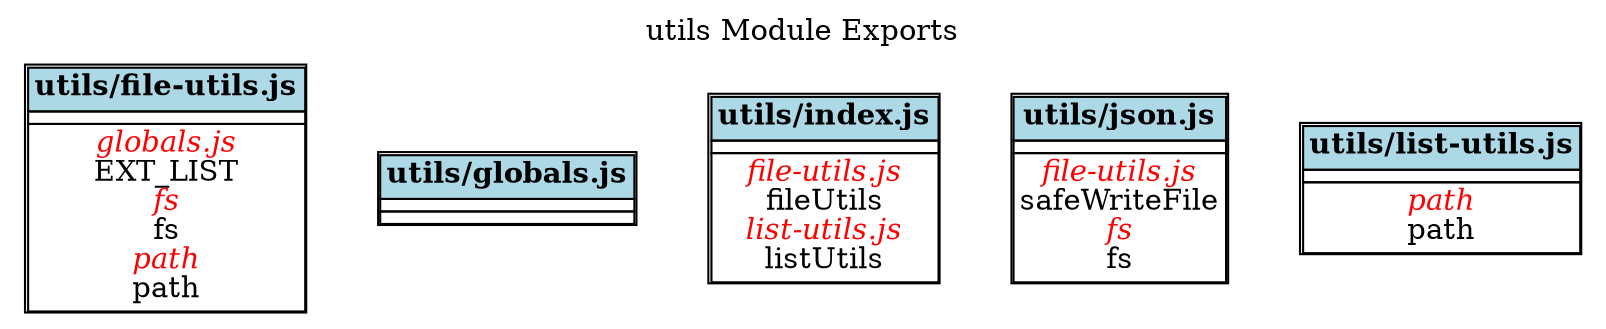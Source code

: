 digraph {label="utils Module Exports";
labelloc="t";
"utils/file-utils.js" [shape=none, label=<<TABLE cellspacing="0" cellborder="1">
<TR><TD bgcolor="lightblue" align="center"><B>utils/file-utils.js</B></TD></TR>
<TR><TD align="left">
</TD></TR>
<TR><TD align="center">
<font color="red"><I>globals.js</I></font><BR/>
EXT_LIST<BR/>
<font color="red"><I>fs</I></font><BR/>
fs<BR/>
<font color="red"><I>path</I></font><BR/>
path<BR/>
</TD></TR>
</TABLE>>];

"utils/globals.js" [shape=none, label=<<TABLE cellspacing="0" cellborder="1">
<TR><TD bgcolor="lightblue" align="center"><B>utils/globals.js</B></TD></TR>
<TR><TD align="left">
</TD></TR>
<TR><TD align="center">
</TD></TR>
</TABLE>>];

"utils/index.js" [shape=none, label=<<TABLE cellspacing="0" cellborder="1">
<TR><TD bgcolor="lightblue" align="center"><B>utils/index.js</B></TD></TR>
<TR><TD align="left">
</TD></TR>
<TR><TD align="center">
<font color="red"><I>file-utils.js</I></font><BR/>
fileUtils<BR/>
<font color="red"><I>list-utils.js</I></font><BR/>
listUtils<BR/>
</TD></TR>
</TABLE>>];

"utils/json.js" [shape=none, label=<<TABLE cellspacing="0" cellborder="1">
<TR><TD bgcolor="lightblue" align="center"><B>utils/json.js</B></TD></TR>
<TR><TD align="left">
</TD></TR>
<TR><TD align="center">
<font color="red"><I>file-utils.js</I></font><BR/>
safeWriteFile<BR/>
<font color="red"><I>fs</I></font><BR/>
fs<BR/>
</TD></TR>
</TABLE>>];

"utils/list-utils.js" [shape=none, label=<<TABLE cellspacing="0" cellborder="1">
<TR><TD bgcolor="lightblue" align="center"><B>utils/list-utils.js</B></TD></TR>
<TR><TD align="left">
</TD></TR>
<TR><TD align="center">
<font color="red"><I>path</I></font><BR/>
path<BR/>
</TD></TR>
</TABLE>>];

}
